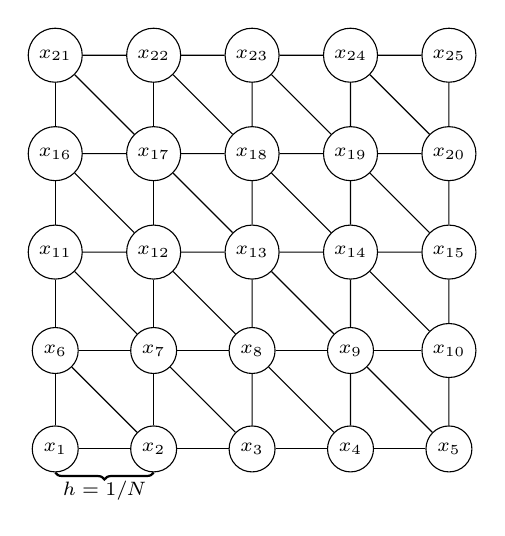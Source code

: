 \begin{tikzpicture}[scale=5]

    \scriptsize
    % Place each of the nodes in the grid
    % First the boundary nodes

    % Place the nodes
    \foreach \x in {0,...,4}
        \foreach \y in {0,...,4}
    {
         \pgfmathtruncatemacro{\idx}{\y*5 + (\x + 1)}
         \node[circle,draw=black]
            (\x\y) at (0.25*\x,0.25*\y) {$x_{\idx}$};
    }

    % Next, the horizontal grid lines
    \foreach \y in {0,...,4}
       \foreach \x in {0,...,3}
    {
        \pgfmathtruncatemacro{\idx}{\x + 1}
        \draw (\x\y) -- (\idx\y);
    }

    % Now for the verticals
    \foreach \x in {0,...,4}
        \foreach \y in {0,...,3}
    {
        \pgfmathtruncatemacro{\idx}{\y + 1}
        \draw(\x\y) -- (\x\idx);
    }

    % Finally... the diagonals
    \foreach \y in {1,...,4}
        \foreach \x in {0,...,3}
    {
        \pgfmathtruncatemacro{\xidx}{\x + 1}
        \pgfmathtruncatemacro{\yidx}{\y - 1}
        \draw (\x\y) -- (\xidx\yidx);
    }

    % Bonus round, show the density of the grid
    \draw[thick,decoration={brace,mirror},decorate]
      (0,-0.06) -- (0.25, -0.06)
      node[pos=0.5,anchor=north]{$h=1/N$};
\end{tikzpicture}

